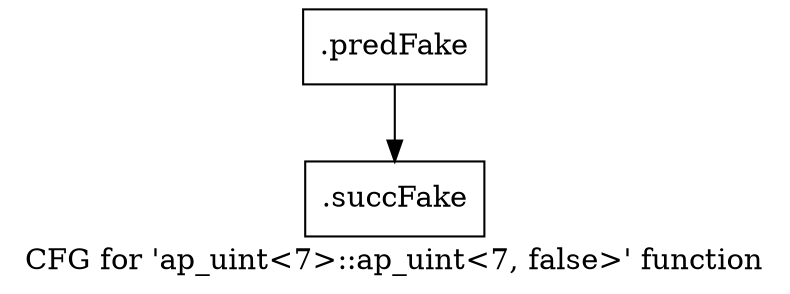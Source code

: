 digraph "CFG for 'ap_uint\<7\>::ap_uint\<7, false\>' function" {
	label="CFG for 'ap_uint\<7\>::ap_uint\<7, false\>' function";

	Node0x5dadf70 [shape=record,filename="",linenumber="",label="{.predFake}"];
	Node0x5dadf70 -> Node0x60d3670[ callList="" memoryops="" filename="/mnt/xilinx/Vitis_HLS/2021.2/include/ap_int.h" execusionnum="1296"];
	Node0x60d3670 [shape=record,filename="/mnt/xilinx/Vitis_HLS/2021.2/include/ap_int.h",linenumber="291",label="{.succFake}"];
}
